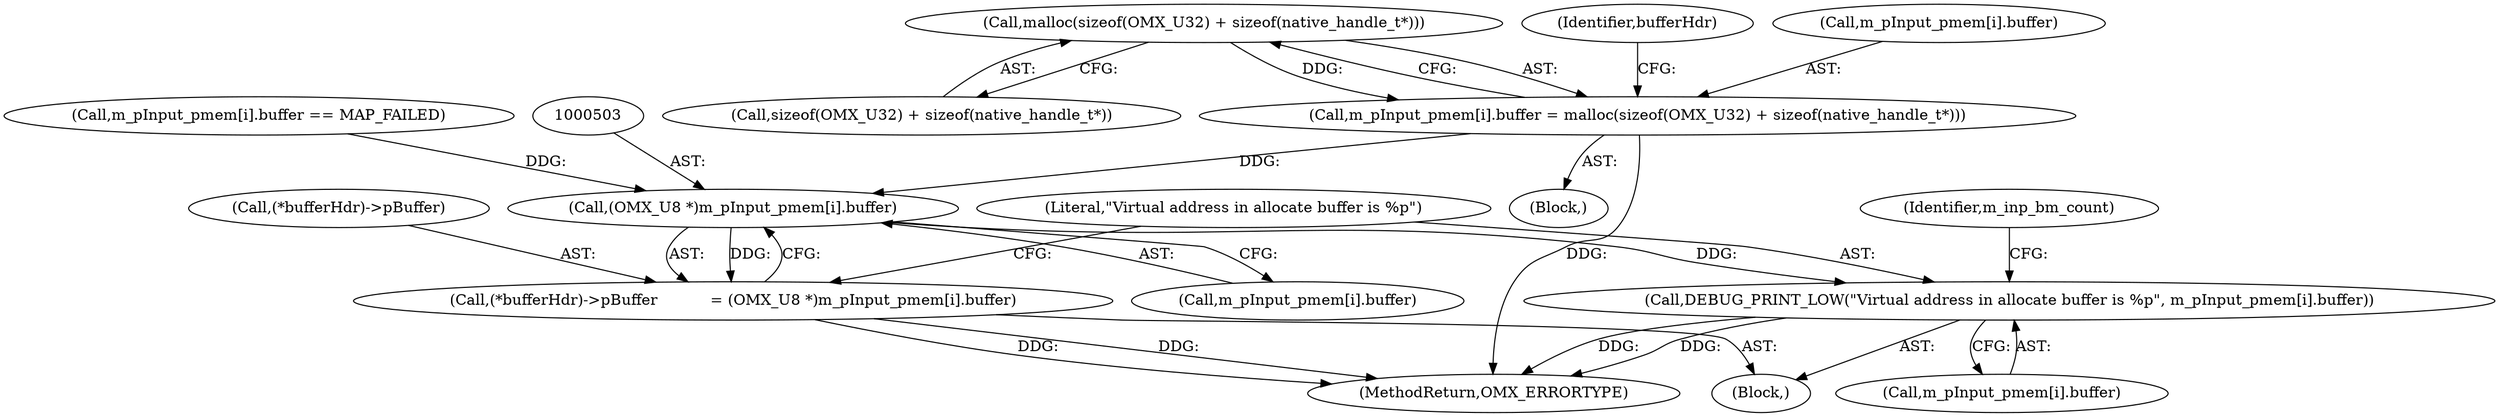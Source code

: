 digraph "0_Android_7558d03e6498e970b761aa44fff6b2c659202d95@API" {
"1000481" [label="(Call,malloc(sizeof(OMX_U32) + sizeof(native_handle_t*)))"];
"1000475" [label="(Call,m_pInput_pmem[i].buffer = malloc(sizeof(OMX_U32) + sizeof(native_handle_t*)))"];
"1000502" [label="(Call,(OMX_U8 *)m_pInput_pmem[i].buffer)"];
"1000497" [label="(Call,(*bufferHdr)->pBuffer           = (OMX_U8 *)m_pInput_pmem[i].buffer)"];
"1000509" [label="(Call,DEBUG_PRINT_LOW(\"Virtual address in allocate buffer is %p\", m_pInput_pmem[i].buffer))"];
"1000481" [label="(Call,malloc(sizeof(OMX_U32) + sizeof(native_handle_t*)))"];
"1000292" [label="(Block,)"];
"1000511" [label="(Call,m_pInput_pmem[i].buffer)"];
"1000509" [label="(Call,DEBUG_PRINT_LOW(\"Virtual address in allocate buffer is %p\", m_pInput_pmem[i].buffer))"];
"1000482" [label="(Call,sizeof(OMX_U32) + sizeof(native_handle_t*))"];
"1000497" [label="(Call,(*bufferHdr)->pBuffer           = (OMX_U8 *)m_pInput_pmem[i].buffer)"];
"1000498" [label="(Call,(*bufferHdr)->pBuffer)"];
"1000502" [label="(Call,(OMX_U8 *)m_pInput_pmem[i].buffer)"];
"1000510" [label="(Literal,\"Virtual address in allocate buffer is %p\")"];
"1000518" [label="(Identifier,m_inp_bm_count)"];
"1000490" [label="(Identifier,bufferHdr)"];
"1000504" [label="(Call,m_pInput_pmem[i].buffer)"];
"1000475" [label="(Call,m_pInput_pmem[i].buffer = malloc(sizeof(OMX_U32) + sizeof(native_handle_t*)))"];
"1000474" [label="(Block,)"];
"1000476" [label="(Call,m_pInput_pmem[i].buffer)"];
"1000449" [label="(Call,m_pInput_pmem[i].buffer == MAP_FAILED)"];
"1000548" [label="(MethodReturn,OMX_ERRORTYPE)"];
"1000481" -> "1000475"  [label="AST: "];
"1000481" -> "1000482"  [label="CFG: "];
"1000482" -> "1000481"  [label="AST: "];
"1000475" -> "1000481"  [label="CFG: "];
"1000481" -> "1000475"  [label="DDG: "];
"1000475" -> "1000474"  [label="AST: "];
"1000476" -> "1000475"  [label="AST: "];
"1000490" -> "1000475"  [label="CFG: "];
"1000475" -> "1000548"  [label="DDG: "];
"1000475" -> "1000502"  [label="DDG: "];
"1000502" -> "1000497"  [label="AST: "];
"1000502" -> "1000504"  [label="CFG: "];
"1000503" -> "1000502"  [label="AST: "];
"1000504" -> "1000502"  [label="AST: "];
"1000497" -> "1000502"  [label="CFG: "];
"1000502" -> "1000497"  [label="DDG: "];
"1000449" -> "1000502"  [label="DDG: "];
"1000502" -> "1000509"  [label="DDG: "];
"1000497" -> "1000292"  [label="AST: "];
"1000498" -> "1000497"  [label="AST: "];
"1000510" -> "1000497"  [label="CFG: "];
"1000497" -> "1000548"  [label="DDG: "];
"1000497" -> "1000548"  [label="DDG: "];
"1000509" -> "1000292"  [label="AST: "];
"1000509" -> "1000511"  [label="CFG: "];
"1000510" -> "1000509"  [label="AST: "];
"1000511" -> "1000509"  [label="AST: "];
"1000518" -> "1000509"  [label="CFG: "];
"1000509" -> "1000548"  [label="DDG: "];
"1000509" -> "1000548"  [label="DDG: "];
}
